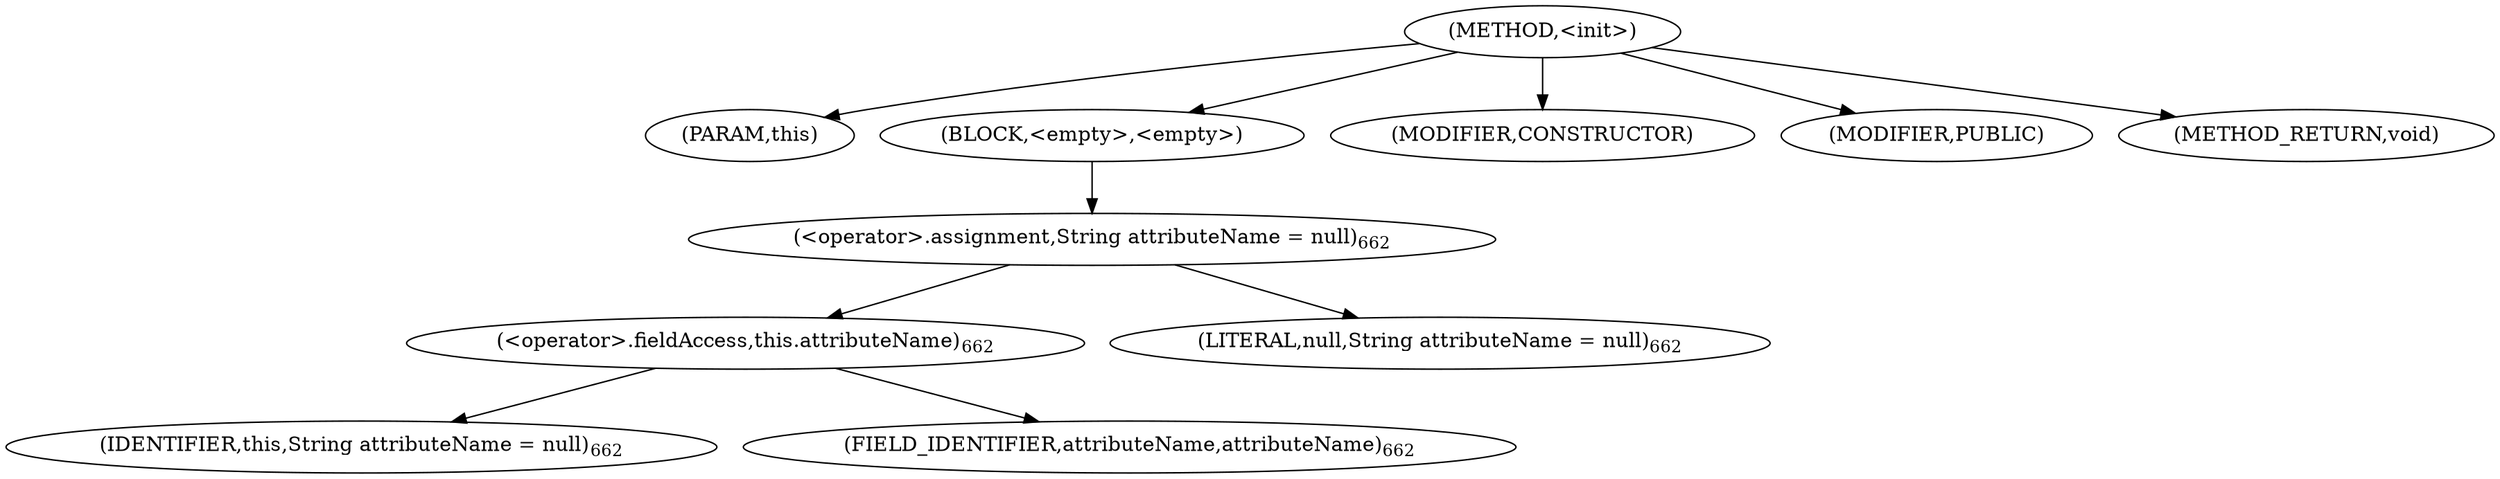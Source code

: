 digraph "&lt;init&gt;" {  
"1436" [label = <(METHOD,&lt;init&gt;)> ]
"1437" [label = <(PARAM,this)> ]
"1438" [label = <(BLOCK,&lt;empty&gt;,&lt;empty&gt;)> ]
"1439" [label = <(&lt;operator&gt;.assignment,String attributeName = null)<SUB>662</SUB>> ]
"1440" [label = <(&lt;operator&gt;.fieldAccess,this.attributeName)<SUB>662</SUB>> ]
"1441" [label = <(IDENTIFIER,this,String attributeName = null)<SUB>662</SUB>> ]
"1442" [label = <(FIELD_IDENTIFIER,attributeName,attributeName)<SUB>662</SUB>> ]
"1443" [label = <(LITERAL,null,String attributeName = null)<SUB>662</SUB>> ]
"1444" [label = <(MODIFIER,CONSTRUCTOR)> ]
"1445" [label = <(MODIFIER,PUBLIC)> ]
"1446" [label = <(METHOD_RETURN,void)> ]
  "1436" -> "1437" 
  "1436" -> "1438" 
  "1436" -> "1444" 
  "1436" -> "1445" 
  "1436" -> "1446" 
  "1438" -> "1439" 
  "1439" -> "1440" 
  "1439" -> "1443" 
  "1440" -> "1441" 
  "1440" -> "1442" 
}
